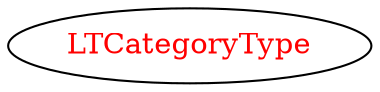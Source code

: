 digraph dependencyGraph {
 concentrate=true;
 ranksep="2.0";
 rankdir="LR"; 
 splines="ortho";
"LTCategoryType" [fontcolor="red"];
}